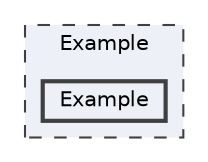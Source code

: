 digraph "E:/ProgramowanieZaawansowane/ZuchowiczDominik.ListaDwukierunkowa/Example/Example"
{
 // LATEX_PDF_SIZE
  bgcolor="transparent";
  edge [fontname=Helvetica,fontsize=10,labelfontname=Helvetica,labelfontsize=10];
  node [fontname=Helvetica,fontsize=10,shape=box,height=0.2,width=0.4];
  compound=true
  subgraph clusterdir_e4f3d0e66de78b53e1f8873a21c9df14 {
    graph [ bgcolor="#edf0f7", pencolor="grey25", label="Example", fontname=Helvetica,fontsize=10 style="filled,dashed", URL="dir_e4f3d0e66de78b53e1f8873a21c9df14.html",tooltip=""]
  dir_81f286ae3f3aa31cf6a990acad8d37ca [label="Example", fillcolor="#edf0f7", color="grey25", style="filled,bold", URL="dir_81f286ae3f3aa31cf6a990acad8d37ca.html",tooltip=""];
  }
}
